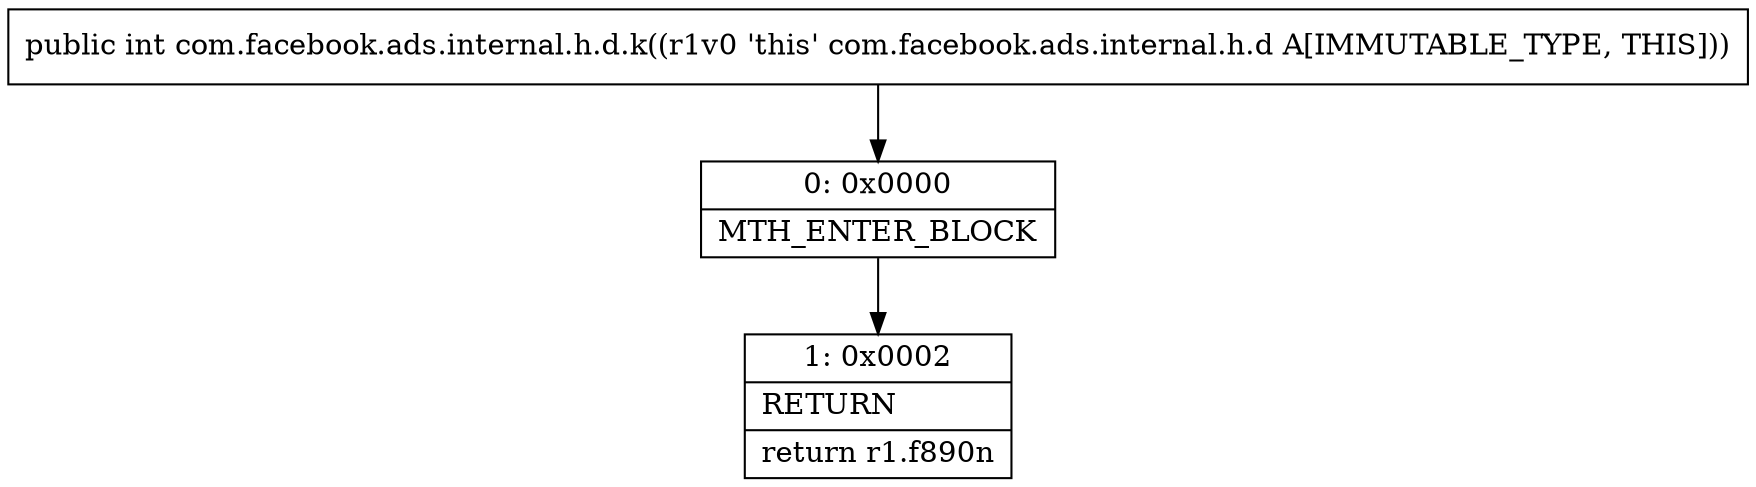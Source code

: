 digraph "CFG forcom.facebook.ads.internal.h.d.k()I" {
Node_0 [shape=record,label="{0\:\ 0x0000|MTH_ENTER_BLOCK\l}"];
Node_1 [shape=record,label="{1\:\ 0x0002|RETURN\l|return r1.f890n\l}"];
MethodNode[shape=record,label="{public int com.facebook.ads.internal.h.d.k((r1v0 'this' com.facebook.ads.internal.h.d A[IMMUTABLE_TYPE, THIS])) }"];
MethodNode -> Node_0;
Node_0 -> Node_1;
}

